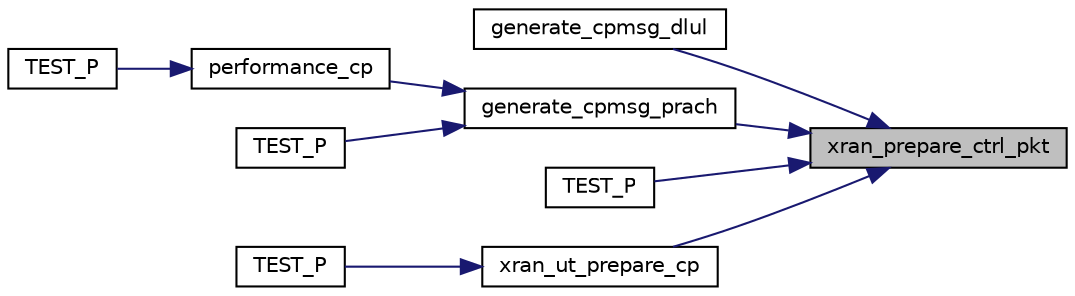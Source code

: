 digraph "xran_prepare_ctrl_pkt"
{
 // LATEX_PDF_SIZE
  edge [fontname="Helvetica",fontsize="10",labelfontname="Helvetica",labelfontsize="10"];
  node [fontname="Helvetica",fontsize="10",shape=record];
  rankdir="RL";
  Node1 [label="xran_prepare_ctrl_pkt",height=0.2,width=0.4,color="black", fillcolor="grey75", style="filled", fontcolor="black",tooltip="Create a C-Plane packet Transport layer fragmentation is not supported."];
  Node1 -> Node2 [dir="back",color="midnightblue",fontsize="10",style="solid",fontname="Helvetica"];
  Node2 [label="generate_cpmsg_dlul",height=0.2,width=0.4,color="black", fillcolor="white", style="filled",URL="$xran__common_8h.html#aaa01e98d3b3439a332302aebe21459dd",tooltip=" "];
  Node1 -> Node3 [dir="back",color="midnightblue",fontsize="10",style="solid",fontname="Helvetica"];
  Node3 [label="generate_cpmsg_prach",height=0.2,width=0.4,color="black", fillcolor="white", style="filled",URL="$xran__common_8h.html#ab8a6ed3cee8fa183142d0c23d0b4971d",tooltip=" "];
  Node3 -> Node4 [dir="back",color="midnightblue",fontsize="10",style="solid",fontname="Helvetica"];
  Node4 [label="performance_cp",height=0.2,width=0.4,color="black", fillcolor="white", style="filled",URL="$prach__performance_8cc.html#a540e426541deb753f7c69d8df5d5b090",tooltip=" "];
  Node4 -> Node5 [dir="back",color="midnightblue",fontsize="10",style="solid",fontname="Helvetica"];
  Node5 [label="TEST_P",height=0.2,width=0.4,color="black", fillcolor="white", style="filled",URL="$prach__performance_8cc.html#a048e029f091d3d395e44cc24b3f197ee",tooltip=" "];
  Node3 -> Node6 [dir="back",color="midnightblue",fontsize="10",style="solid",fontname="Helvetica"];
  Node6 [label="TEST_P",height=0.2,width=0.4,color="black", fillcolor="white", style="filled",URL="$prach__functional_8cc.html#a62307393b7f454a2b348ada67997b796",tooltip=" "];
  Node1 -> Node7 [dir="back",color="midnightblue",fontsize="10",style="solid",fontname="Helvetica"];
  Node7 [label="TEST_P",height=0.2,width=0.4,color="black", fillcolor="white", style="filled",URL="$c__plane__tests_8cc.html#a11a0b914a08e5375cae792dc6db08c7a",tooltip=" "];
  Node1 -> Node8 [dir="back",color="midnightblue",fontsize="10",style="solid",fontname="Helvetica"];
  Node8 [label="xran_ut_prepare_cp",height=0.2,width=0.4,color="black", fillcolor="white", style="filled",URL="$c__plane__tests_8cc.html#ab22c1305386eabc256bc6d3492d50846",tooltip=" "];
  Node8 -> Node9 [dir="back",color="midnightblue",fontsize="10",style="solid",fontname="Helvetica"];
  Node9 [label="TEST_P",height=0.2,width=0.4,color="black", fillcolor="white", style="filled",URL="$c__plane__tests_8cc.html#a21d05f2c6607fc534e67ed32883de81f",tooltip=" "];
}
